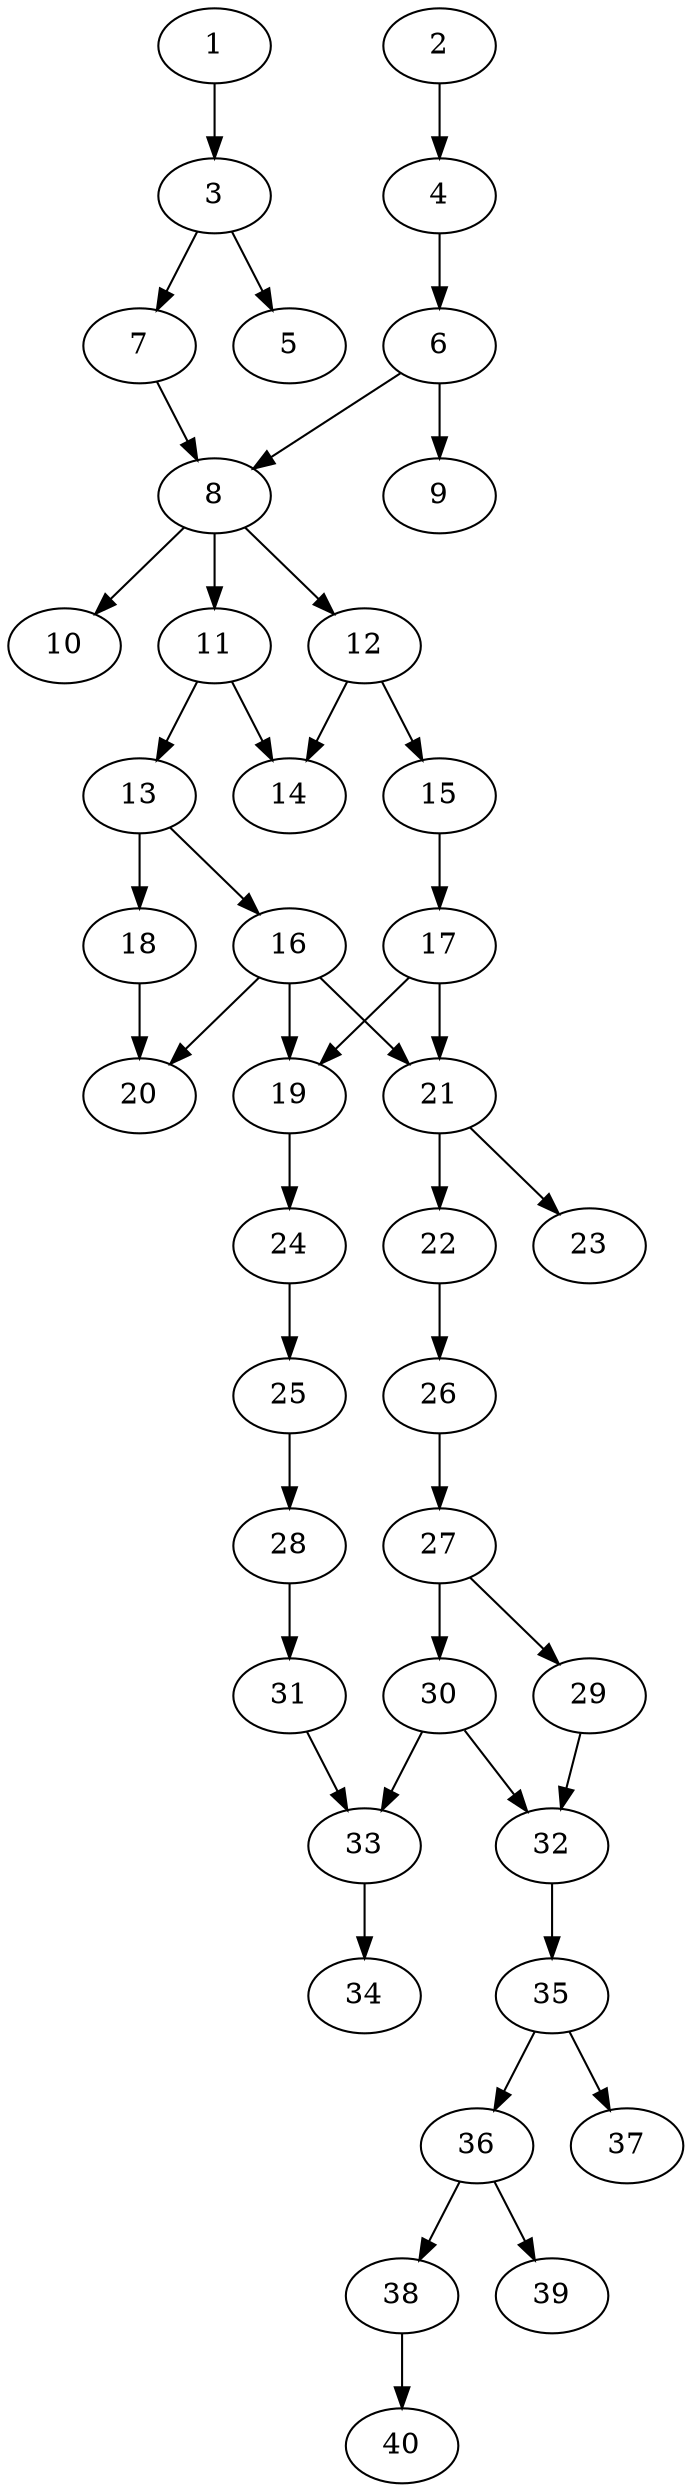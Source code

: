 // DAG automatically generated by daggen at Thu Oct  3 14:06:49 2019
// ./daggen --dot -n 40 --ccr 0.3 --fat 0.3 --regular 0.9 --density 0.5 --mindata 5242880 --maxdata 52428800 
digraph G {
  1 [size="24941227", alpha="0.07", expect_size="7482368"] 
  1 -> 3 [size ="7482368"]
  2 [size="121797973", alpha="0.17", expect_size="36539392"] 
  2 -> 4 [size ="36539392"]
  3 [size="92269227", alpha="0.19", expect_size="27680768"] 
  3 -> 5 [size ="27680768"]
  3 -> 7 [size ="27680768"]
  4 [size="96361813", alpha="0.03", expect_size="28908544"] 
  4 -> 6 [size ="28908544"]
  5 [size="111100587", alpha="0.12", expect_size="33330176"] 
  6 [size="163041280", alpha="0.13", expect_size="48912384"] 
  6 -> 8 [size ="48912384"]
  6 -> 9 [size ="48912384"]
  7 [size="121091413", alpha="0.04", expect_size="36327424"] 
  7 -> 8 [size ="36327424"]
  8 [size="88773973", alpha="0.05", expect_size="26632192"] 
  8 -> 10 [size ="26632192"]
  8 -> 11 [size ="26632192"]
  8 -> 12 [size ="26632192"]
  9 [size="111233707", alpha="0.07", expect_size="33370112"] 
  10 [size="136198827", alpha="0.13", expect_size="40859648"] 
  11 [size="48605867", alpha="0.14", expect_size="14581760"] 
  11 -> 13 [size ="14581760"]
  11 -> 14 [size ="14581760"]
  12 [size="104239787", alpha="0.03", expect_size="31271936"] 
  12 -> 14 [size ="31271936"]
  12 -> 15 [size ="31271936"]
  13 [size="83636907", alpha="0.16", expect_size="25091072"] 
  13 -> 16 [size ="25091072"]
  13 -> 18 [size ="25091072"]
  14 [size="79513600", alpha="0.02", expect_size="23854080"] 
  15 [size="99826347", alpha="0.16", expect_size="29947904"] 
  15 -> 17 [size ="29947904"]
  16 [size="33576960", alpha="0.03", expect_size="10073088"] 
  16 -> 19 [size ="10073088"]
  16 -> 20 [size ="10073088"]
  16 -> 21 [size ="10073088"]
  17 [size="131956053", alpha="0.03", expect_size="39586816"] 
  17 -> 19 [size ="39586816"]
  17 -> 21 [size ="39586816"]
  18 [size="164119893", alpha="0.15", expect_size="49235968"] 
  18 -> 20 [size ="49235968"]
  19 [size="45189120", alpha="0.04", expect_size="13556736"] 
  19 -> 24 [size ="13556736"]
  20 [size="103703893", alpha="0.15", expect_size="31111168"] 
  21 [size="45632853", alpha="0.07", expect_size="13689856"] 
  21 -> 22 [size ="13689856"]
  21 -> 23 [size ="13689856"]
  22 [size="152907093", alpha="0.13", expect_size="45872128"] 
  22 -> 26 [size ="45872128"]
  23 [size="173090133", alpha="0.07", expect_size="51927040"] 
  24 [size="139697493", alpha="0.12", expect_size="41909248"] 
  24 -> 25 [size ="41909248"]
  25 [size="154791253", alpha="0.09", expect_size="46437376"] 
  25 -> 28 [size ="46437376"]
  26 [size="122197333", alpha="0.04", expect_size="36659200"] 
  26 -> 27 [size ="36659200"]
  27 [size="144544427", alpha="0.13", expect_size="43363328"] 
  27 -> 29 [size ="43363328"]
  27 -> 30 [size ="43363328"]
  28 [size="165512533", alpha="0.10", expect_size="49653760"] 
  28 -> 31 [size ="49653760"]
  29 [size="127689387", alpha="0.19", expect_size="38306816"] 
  29 -> 32 [size ="38306816"]
  30 [size="162549760", alpha="0.04", expect_size="48764928"] 
  30 -> 32 [size ="48764928"]
  30 -> 33 [size ="48764928"]
  31 [size="126972587", alpha="0.12", expect_size="38091776"] 
  31 -> 33 [size ="38091776"]
  32 [size="28426240", alpha="0.12", expect_size="8527872"] 
  32 -> 35 [size ="8527872"]
  33 [size="128518827", alpha="0.20", expect_size="38555648"] 
  33 -> 34 [size ="38555648"]
  34 [size="30187520", alpha="0.15", expect_size="9056256"] 
  35 [size="126890667", alpha="0.02", expect_size="38067200"] 
  35 -> 36 [size ="38067200"]
  35 -> 37 [size ="38067200"]
  36 [size="40393387", alpha="0.10", expect_size="12118016"] 
  36 -> 38 [size ="12118016"]
  36 -> 39 [size ="12118016"]
  37 [size="73550507", alpha="0.13", expect_size="22065152"] 
  38 [size="172697600", alpha="0.14", expect_size="51809280"] 
  38 -> 40 [size ="51809280"]
  39 [size="94552747", alpha="0.19", expect_size="28365824"] 
  40 [size="90170027", alpha="0.15", expect_size="27051008"] 
}
